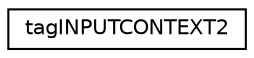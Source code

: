 digraph "Graphical Class Hierarchy"
{
  edge [fontname="Helvetica",fontsize="10",labelfontname="Helvetica",labelfontsize="10"];
  node [fontname="Helvetica",fontsize="10",shape=record];
  rankdir="LR";
  Node1 [label="tagINPUTCONTEXT2",height=0.2,width=0.4,color="black", fillcolor="white", style="filled",URL="$structtag_i_n_p_u_t_c_o_n_t_e_x_t2.html"];
}
